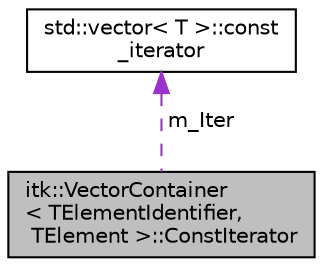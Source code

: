 digraph "itk::VectorContainer&lt; TElementIdentifier, TElement &gt;::ConstIterator"
{
 // LATEX_PDF_SIZE
  edge [fontname="Helvetica",fontsize="10",labelfontname="Helvetica",labelfontsize="10"];
  node [fontname="Helvetica",fontsize="10",shape=record];
  Node1 [label="itk::VectorContainer\l\< TElementIdentifier,\l TElement \>::ConstIterator",height=0.2,width=0.4,color="black", fillcolor="grey75", style="filled", fontcolor="black",tooltip=" "];
  Node2 -> Node1 [dir="back",color="darkorchid3",fontsize="10",style="dashed",label=" m_Iter" ,fontname="Helvetica"];
  Node2 [label="std::vector\< T \>::const\l_iterator",height=0.2,width=0.4,color="black", fillcolor="white", style="filled",tooltip=" "];
}

